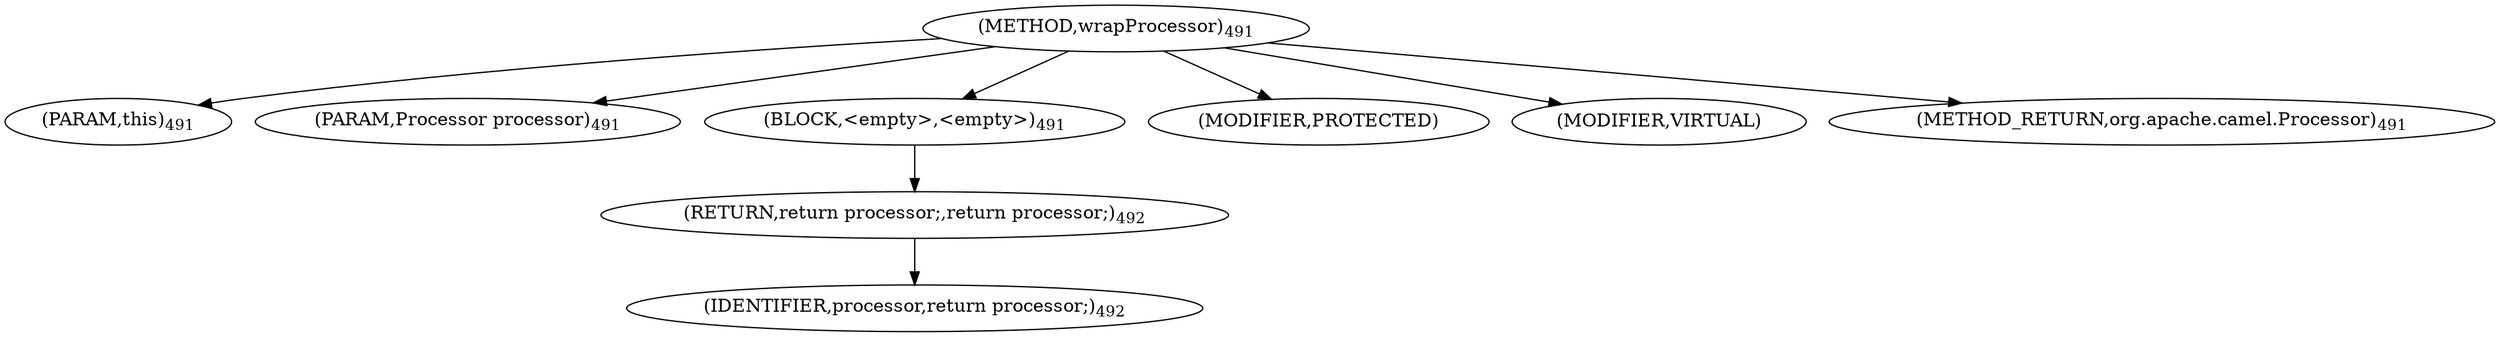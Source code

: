 digraph "wrapProcessor" {  
"1069" [label = <(METHOD,wrapProcessor)<SUB>491</SUB>> ]
"1070" [label = <(PARAM,this)<SUB>491</SUB>> ]
"1071" [label = <(PARAM,Processor processor)<SUB>491</SUB>> ]
"1072" [label = <(BLOCK,&lt;empty&gt;,&lt;empty&gt;)<SUB>491</SUB>> ]
"1073" [label = <(RETURN,return processor;,return processor;)<SUB>492</SUB>> ]
"1074" [label = <(IDENTIFIER,processor,return processor;)<SUB>492</SUB>> ]
"1075" [label = <(MODIFIER,PROTECTED)> ]
"1076" [label = <(MODIFIER,VIRTUAL)> ]
"1077" [label = <(METHOD_RETURN,org.apache.camel.Processor)<SUB>491</SUB>> ]
  "1069" -> "1070" 
  "1069" -> "1071" 
  "1069" -> "1072" 
  "1069" -> "1075" 
  "1069" -> "1076" 
  "1069" -> "1077" 
  "1072" -> "1073" 
  "1073" -> "1074" 
}
